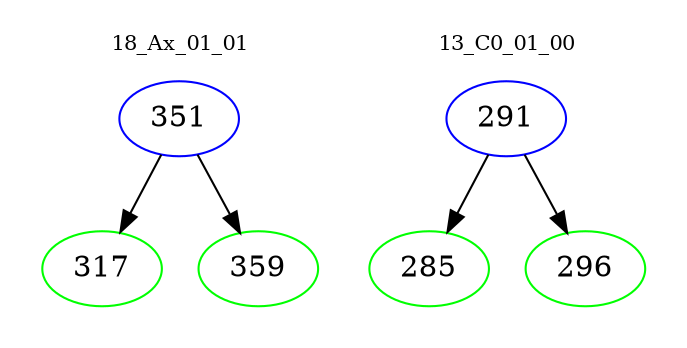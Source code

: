 digraph{
subgraph cluster_0 {
color = white
label = "18_Ax_01_01";
fontsize=10;
T0_351 [label="351", color="blue"]
T0_351 -> T0_317 [color="black"]
T0_317 [label="317", color="green"]
T0_351 -> T0_359 [color="black"]
T0_359 [label="359", color="green"]
}
subgraph cluster_1 {
color = white
label = "13_C0_01_00";
fontsize=10;
T1_291 [label="291", color="blue"]
T1_291 -> T1_285 [color="black"]
T1_285 [label="285", color="green"]
T1_291 -> T1_296 [color="black"]
T1_296 [label="296", color="green"]
}
}
